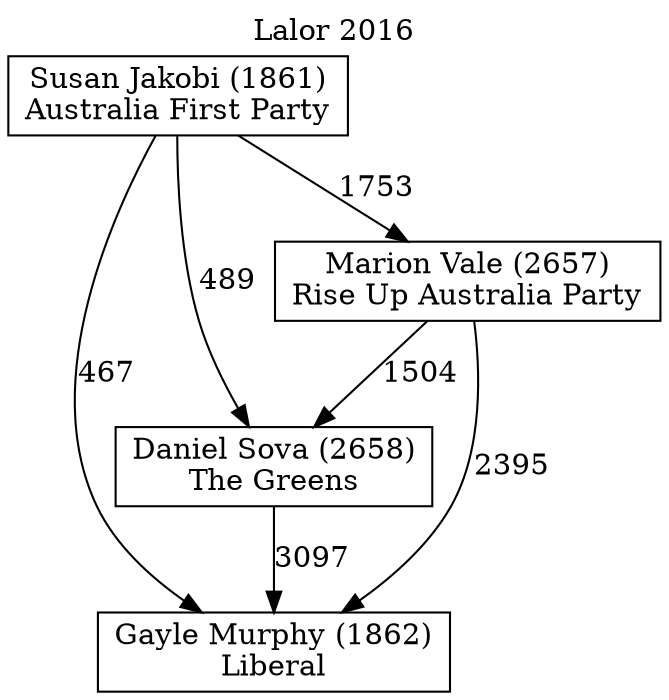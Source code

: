// House preference flow
digraph "Gayle Murphy (1862)_Lalor_2016" {
	graph [label="Lalor 2016" labelloc=t mclimit=10]
	node [shape=box]
	"Gayle Murphy (1862)" [label="Gayle Murphy (1862)
Liberal"]
	"Daniel Sova (2658)" [label="Daniel Sova (2658)
The Greens"]
	"Marion Vale (2657)" [label="Marion Vale (2657)
Rise Up Australia Party"]
	"Susan Jakobi (1861)" [label="Susan Jakobi (1861)
Australia First Party"]
	"Daniel Sova (2658)" -> "Gayle Murphy (1862)" [label=3097]
	"Marion Vale (2657)" -> "Daniel Sova (2658)" [label=1504]
	"Susan Jakobi (1861)" -> "Marion Vale (2657)" [label=1753]
	"Marion Vale (2657)" -> "Gayle Murphy (1862)" [label=2395]
	"Susan Jakobi (1861)" -> "Gayle Murphy (1862)" [label=467]
	"Susan Jakobi (1861)" -> "Daniel Sova (2658)" [label=489]
}
